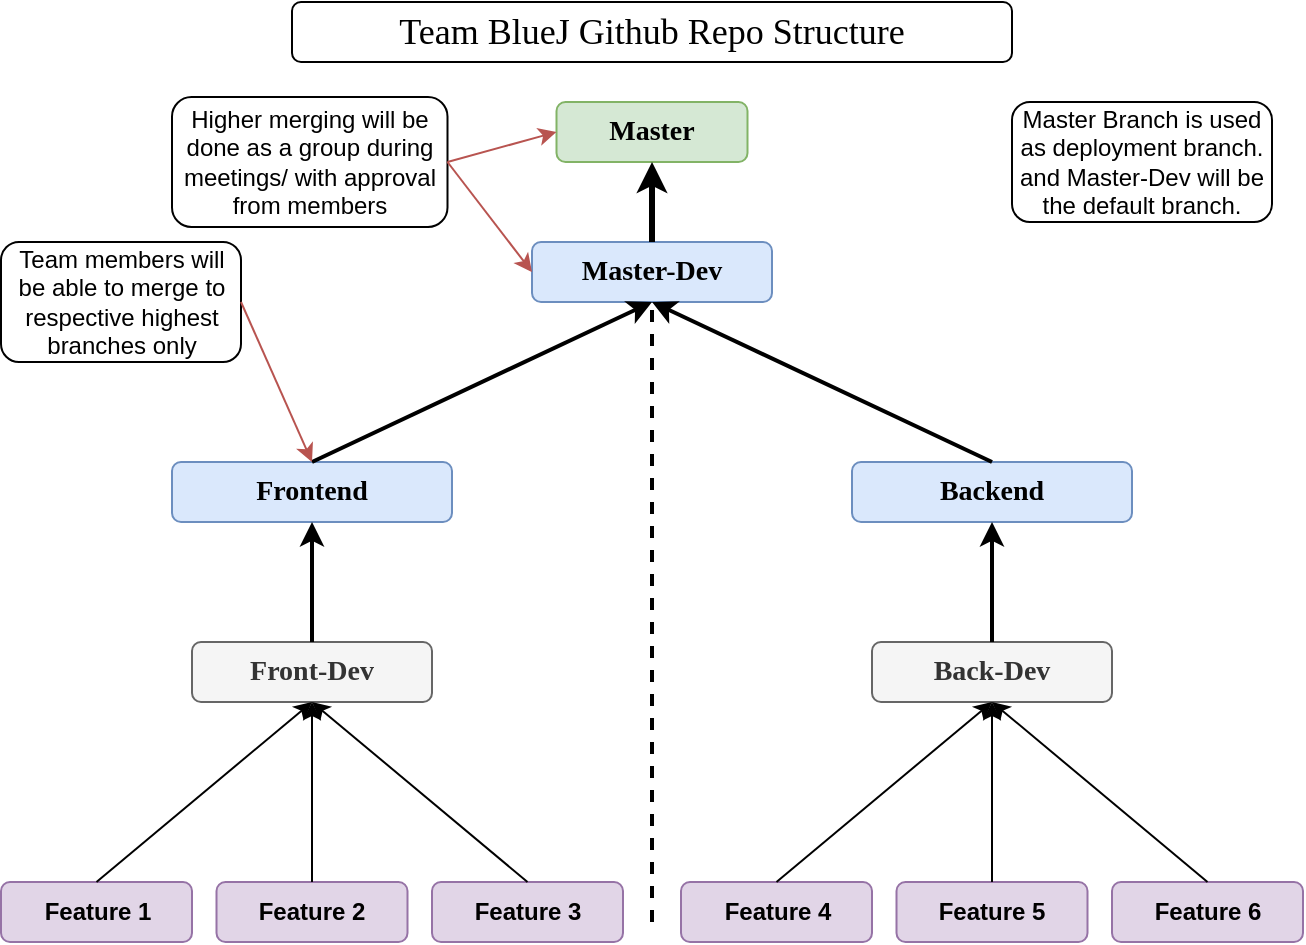 <mxfile version="12.6.2" type="github">
  <diagram id="NmhKhQRA5OXtc5KIfB-L" name="Page-1">
    <mxGraphModel dx="998" dy="548" grid="1" gridSize="10" guides="1" tooltips="1" connect="1" arrows="1" fold="1" page="1" pageScale="1" pageWidth="827" pageHeight="1169" math="0" shadow="0">
      <root>
        <mxCell id="0"/>
        <mxCell id="1" parent="0"/>
        <mxCell id="iLHArTR-ORAOyo2F43qm-1" value="&lt;font style=&quot;font-size: 18px&quot; face=&quot;Verdana&quot;&gt;Team BlueJ Github Repo Structure&lt;/font&gt;" style="rounded=1;whiteSpace=wrap;html=1;" parent="1" vertex="1">
          <mxGeometry x="240" y="40" width="360" height="30" as="geometry"/>
        </mxCell>
        <mxCell id="iLHArTR-ORAOyo2F43qm-2" value="&lt;font style=&quot;font-size: 14px&quot; face=&quot;Verdana&quot;&gt;Master&lt;/font&gt;" style="rounded=1;whiteSpace=wrap;html=1;fillColor=#d5e8d4;strokeColor=#82b366;fontStyle=1" parent="1" vertex="1">
          <mxGeometry x="372.25" y="90" width="95.5" height="30" as="geometry"/>
        </mxCell>
        <mxCell id="iLHArTR-ORAOyo2F43qm-3" value="&lt;font face=&quot;Verdana&quot;&gt;&lt;b&gt;&lt;font style=&quot;font-size: 14px&quot;&gt;Master-Dev&lt;/font&gt;&lt;/b&gt;&lt;/font&gt;" style="rounded=1;whiteSpace=wrap;html=1;fillColor=#dae8fc;strokeColor=#6c8ebf;fontStyle=1" parent="1" vertex="1">
          <mxGeometry x="360" y="160" width="120" height="30" as="geometry"/>
        </mxCell>
        <mxCell id="iLHArTR-ORAOyo2F43qm-4" value="&lt;font face=&quot;Verdana&quot;&gt;&lt;b&gt;&lt;font style=&quot;font-size: 14px&quot;&gt;Frontend&lt;/font&gt;&lt;/b&gt;&lt;/font&gt;" style="rounded=1;whiteSpace=wrap;html=1;fillColor=#dae8fc;strokeColor=#6c8ebf;fontStyle=1" parent="1" vertex="1">
          <mxGeometry x="180" y="270" width="140" height="30" as="geometry"/>
        </mxCell>
        <mxCell id="iLHArTR-ORAOyo2F43qm-5" value="&lt;font face=&quot;Verdana&quot;&gt;&lt;b&gt;&lt;font style=&quot;font-size: 14px&quot;&gt;Backend&lt;/font&gt;&lt;/b&gt;&lt;/font&gt;" style="rounded=1;whiteSpace=wrap;html=1;fillColor=#dae8fc;strokeColor=#6c8ebf;fontStyle=1" parent="1" vertex="1">
          <mxGeometry x="520" y="270" width="140" height="30" as="geometry"/>
        </mxCell>
        <mxCell id="iLHArTR-ORAOyo2F43qm-6" value="&lt;font face=&quot;Verdana&quot;&gt;&lt;span style=&quot;font-size: 14px&quot;&gt;Front-Dev&lt;/span&gt;&lt;/font&gt;" style="rounded=1;whiteSpace=wrap;html=1;fontStyle=1;fillColor=#f5f5f5;strokeColor=#666666;fontColor=#333333;" parent="1" vertex="1">
          <mxGeometry x="190" y="360" width="120" height="30" as="geometry"/>
        </mxCell>
        <mxCell id="iLHArTR-ORAOyo2F43qm-7" value="&lt;font face=&quot;Verdana&quot;&gt;&lt;b&gt;&lt;font style=&quot;font-size: 14px&quot;&gt;Back-Dev&lt;br&gt;&lt;/font&gt;&lt;/b&gt;&lt;/font&gt;" style="rounded=1;whiteSpace=wrap;html=1;fontStyle=1;fillColor=#f5f5f5;strokeColor=#666666;fontColor=#333333;" parent="1" vertex="1">
          <mxGeometry x="530" y="360" width="120" height="30" as="geometry"/>
        </mxCell>
        <mxCell id="iLHArTR-ORAOyo2F43qm-8" value="&lt;div&gt;Feature 2&lt;/div&gt;" style="rounded=1;whiteSpace=wrap;html=1;fillColor=#e1d5e7;strokeColor=#9673a6;fontStyle=1" parent="1" vertex="1">
          <mxGeometry x="202.25" y="480" width="95.5" height="30" as="geometry"/>
        </mxCell>
        <mxCell id="iLHArTR-ORAOyo2F43qm-9" value="&lt;div&gt;Feature 5&lt;/div&gt;" style="rounded=1;whiteSpace=wrap;html=1;fillColor=#e1d5e7;strokeColor=#9673a6;fontStyle=1" parent="1" vertex="1">
          <mxGeometry x="542.25" y="480" width="95.5" height="30" as="geometry"/>
        </mxCell>
        <mxCell id="iLHArTR-ORAOyo2F43qm-10" value="&lt;div&gt;Feature 3&lt;/div&gt;" style="rounded=1;whiteSpace=wrap;html=1;fillColor=#e1d5e7;strokeColor=#9673a6;fontStyle=1" parent="1" vertex="1">
          <mxGeometry x="310" y="480" width="95.5" height="30" as="geometry"/>
        </mxCell>
        <mxCell id="iLHArTR-ORAOyo2F43qm-11" value="&lt;div&gt;Feature 4&lt;/div&gt;" style="rounded=1;whiteSpace=wrap;html=1;fillColor=#e1d5e7;strokeColor=#9673a6;fontStyle=1" parent="1" vertex="1">
          <mxGeometry x="434.5" y="480" width="95.5" height="30" as="geometry"/>
        </mxCell>
        <mxCell id="iLHArTR-ORAOyo2F43qm-12" value="&lt;div&gt;Feature 1&lt;/div&gt;" style="rounded=1;whiteSpace=wrap;html=1;fillColor=#e1d5e7;strokeColor=#9673a6;fontStyle=1" parent="1" vertex="1">
          <mxGeometry x="94.5" y="480" width="95.5" height="30" as="geometry"/>
        </mxCell>
        <mxCell id="iLHArTR-ORAOyo2F43qm-13" value="&lt;div&gt;Feature 6&lt;/div&gt;" style="rounded=1;whiteSpace=wrap;html=1;fillColor=#e1d5e7;strokeColor=#9673a6;fontStyle=1" parent="1" vertex="1">
          <mxGeometry x="650" y="480" width="95.5" height="30" as="geometry"/>
        </mxCell>
        <mxCell id="iLHArTR-ORAOyo2F43qm-14" value="" style="endArrow=classic;html=1;exitX=0.5;exitY=0;exitDx=0;exitDy=0;strokeWidth=1;entryX=0.5;entryY=1;entryDx=0;entryDy=0;" parent="1" source="iLHArTR-ORAOyo2F43qm-8" target="iLHArTR-ORAOyo2F43qm-6" edge="1">
          <mxGeometry width="50" height="50" relative="1" as="geometry">
            <mxPoint x="240" y="502" as="sourcePoint"/>
            <mxPoint x="240" y="410" as="targetPoint"/>
          </mxGeometry>
        </mxCell>
        <mxCell id="iLHArTR-ORAOyo2F43qm-15" value="" style="endArrow=classic;html=1;exitX=0.5;exitY=0;exitDx=0;exitDy=0;strokeWidth=1;entryX=0.5;entryY=1;entryDx=0;entryDy=0;" parent="1" source="iLHArTR-ORAOyo2F43qm-9" target="iLHArTR-ORAOyo2F43qm-7" edge="1">
          <mxGeometry width="50" height="50" relative="1" as="geometry">
            <mxPoint x="580" y="502" as="sourcePoint"/>
            <mxPoint x="580" y="410" as="targetPoint"/>
          </mxGeometry>
        </mxCell>
        <mxCell id="iLHArTR-ORAOyo2F43qm-16" value="" style="endArrow=classic;html=1;exitX=0.5;exitY=0;exitDx=0;exitDy=0;strokeWidth=2;entryX=0.5;entryY=1;entryDx=0;entryDy=0;" parent="1" source="iLHArTR-ORAOyo2F43qm-6" target="iLHArTR-ORAOyo2F43qm-4" edge="1">
          <mxGeometry width="50" height="50" relative="1" as="geometry">
            <mxPoint x="392.25" y="540" as="sourcePoint"/>
            <mxPoint x="392.25" y="448" as="targetPoint"/>
          </mxGeometry>
        </mxCell>
        <mxCell id="iLHArTR-ORAOyo2F43qm-17" value="" style="endArrow=classic;html=1;exitX=0.5;exitY=0;exitDx=0;exitDy=0;strokeWidth=2;entryX=0.5;entryY=1;entryDx=0;entryDy=0;" parent="1" source="iLHArTR-ORAOyo2F43qm-7" target="iLHArTR-ORAOyo2F43qm-5" edge="1">
          <mxGeometry width="50" height="50" relative="1" as="geometry">
            <mxPoint x="402.25" y="550" as="sourcePoint"/>
            <mxPoint x="402.25" y="458" as="targetPoint"/>
          </mxGeometry>
        </mxCell>
        <mxCell id="iLHArTR-ORAOyo2F43qm-18" value="" style="endArrow=classic;html=1;exitX=0.5;exitY=0;exitDx=0;exitDy=0;strokeWidth=2;entryX=0.5;entryY=1;entryDx=0;entryDy=0;" parent="1" source="iLHArTR-ORAOyo2F43qm-4" target="iLHArTR-ORAOyo2F43qm-3" edge="1">
          <mxGeometry width="50" height="50" relative="1" as="geometry">
            <mxPoint x="412.25" y="560" as="sourcePoint"/>
            <mxPoint x="412.25" y="468" as="targetPoint"/>
          </mxGeometry>
        </mxCell>
        <mxCell id="iLHArTR-ORAOyo2F43qm-19" value="" style="endArrow=classic;html=1;exitX=0.5;exitY=0;exitDx=0;exitDy=0;strokeWidth=2;entryX=0.5;entryY=1;entryDx=0;entryDy=0;" parent="1" source="iLHArTR-ORAOyo2F43qm-5" target="iLHArTR-ORAOyo2F43qm-3" edge="1">
          <mxGeometry width="50" height="50" relative="1" as="geometry">
            <mxPoint x="422.25" y="570" as="sourcePoint"/>
            <mxPoint x="422.25" y="478" as="targetPoint"/>
          </mxGeometry>
        </mxCell>
        <mxCell id="iLHArTR-ORAOyo2F43qm-20" value="" style="endArrow=classic;html=1;exitX=0.5;exitY=0;exitDx=0;exitDy=0;strokeWidth=3;entryX=0.5;entryY=1;entryDx=0;entryDy=0;" parent="1" source="iLHArTR-ORAOyo2F43qm-3" target="iLHArTR-ORAOyo2F43qm-2" edge="1">
          <mxGeometry width="50" height="50" relative="1" as="geometry">
            <mxPoint x="405.5" y="352" as="sourcePoint"/>
            <mxPoint x="405.5" y="260" as="targetPoint"/>
          </mxGeometry>
        </mxCell>
        <mxCell id="iLHArTR-ORAOyo2F43qm-21" value="" style="endArrow=classic;html=1;exitX=0.5;exitY=0;exitDx=0;exitDy=0;strokeWidth=1;entryX=0.5;entryY=1;entryDx=0;entryDy=0;" parent="1" source="iLHArTR-ORAOyo2F43qm-10" target="iLHArTR-ORAOyo2F43qm-6" edge="1">
          <mxGeometry width="50" height="50" relative="1" as="geometry">
            <mxPoint x="442.25" y="590" as="sourcePoint"/>
            <mxPoint x="442.25" y="498" as="targetPoint"/>
          </mxGeometry>
        </mxCell>
        <mxCell id="iLHArTR-ORAOyo2F43qm-22" value="" style="endArrow=classic;html=1;exitX=0.5;exitY=0;exitDx=0;exitDy=0;strokeWidth=1;entryX=0.5;entryY=1;entryDx=0;entryDy=0;" parent="1" source="iLHArTR-ORAOyo2F43qm-11" target="iLHArTR-ORAOyo2F43qm-7" edge="1">
          <mxGeometry width="50" height="50" relative="1" as="geometry">
            <mxPoint x="452.25" y="600" as="sourcePoint"/>
            <mxPoint x="452.25" y="508" as="targetPoint"/>
          </mxGeometry>
        </mxCell>
        <mxCell id="iLHArTR-ORAOyo2F43qm-23" value="" style="endArrow=classic;html=1;exitX=0.5;exitY=0;exitDx=0;exitDy=0;strokeWidth=1;entryX=0.5;entryY=1;entryDx=0;entryDy=0;" parent="1" source="iLHArTR-ORAOyo2F43qm-13" target="iLHArTR-ORAOyo2F43qm-7" edge="1">
          <mxGeometry width="50" height="50" relative="1" as="geometry">
            <mxPoint x="462.25" y="610" as="sourcePoint"/>
            <mxPoint x="462.25" y="518" as="targetPoint"/>
          </mxGeometry>
        </mxCell>
        <mxCell id="iLHArTR-ORAOyo2F43qm-24" value="" style="endArrow=classic;html=1;exitX=0.5;exitY=0;exitDx=0;exitDy=0;strokeWidth=1;entryX=0.5;entryY=1;entryDx=0;entryDy=0;" parent="1" source="iLHArTR-ORAOyo2F43qm-12" target="iLHArTR-ORAOyo2F43qm-6" edge="1">
          <mxGeometry width="50" height="50" relative="1" as="geometry">
            <mxPoint x="472.25" y="620" as="sourcePoint"/>
            <mxPoint x="472.25" y="528" as="targetPoint"/>
          </mxGeometry>
        </mxCell>
        <mxCell id="iLHArTR-ORAOyo2F43qm-25" value="" style="endArrow=none;dashed=1;html=1;strokeWidth=2;entryX=0.5;entryY=1;entryDx=0;entryDy=0;" parent="1" target="iLHArTR-ORAOyo2F43qm-3" edge="1">
          <mxGeometry width="50" height="50" relative="1" as="geometry">
            <mxPoint x="420" y="500" as="sourcePoint"/>
            <mxPoint x="419.5" y="190" as="targetPoint"/>
            <Array as="points"/>
          </mxGeometry>
        </mxCell>
        <mxCell id="iLHArTR-ORAOyo2F43qm-27" value="Team members will be able to merge to respective highest branches only" style="rounded=1;whiteSpace=wrap;html=1;" parent="1" vertex="1">
          <mxGeometry x="94.5" y="160" width="120" height="60" as="geometry"/>
        </mxCell>
        <mxCell id="iLHArTR-ORAOyo2F43qm-28" value="Higher merging will be done as a group during meetings/ with approval from members" style="rounded=1;whiteSpace=wrap;html=1;" parent="1" vertex="1">
          <mxGeometry x="180" y="87.5" width="137.75" height="65" as="geometry"/>
        </mxCell>
        <mxCell id="iLHArTR-ORAOyo2F43qm-29" value="Master Branch is used as deployment branch. and Master-Dev will be the default branch." style="rounded=1;whiteSpace=wrap;html=1;" parent="1" vertex="1">
          <mxGeometry x="600" y="90" width="130" height="60" as="geometry"/>
        </mxCell>
        <mxCell id="iLHArTR-ORAOyo2F43qm-30" value="" style="endArrow=classic;html=1;entryX=0;entryY=0.5;entryDx=0;entryDy=0;exitX=1;exitY=0.5;exitDx=0;exitDy=0;fillColor=#f8cecc;strokeColor=#b85450;" parent="1" source="iLHArTR-ORAOyo2F43qm-28" target="iLHArTR-ORAOyo2F43qm-2" edge="1">
          <mxGeometry width="50" height="50" relative="1" as="geometry">
            <mxPoint x="450" y="215" as="sourcePoint"/>
            <mxPoint x="532.25" y="115" as="targetPoint"/>
          </mxGeometry>
        </mxCell>
        <mxCell id="iLHArTR-ORAOyo2F43qm-31" value="" style="endArrow=classic;html=1;entryX=0;entryY=0.5;entryDx=0;entryDy=0;exitX=1;exitY=0.5;exitDx=0;exitDy=0;fillColor=#f8cecc;strokeColor=#b85450;" parent="1" source="iLHArTR-ORAOyo2F43qm-28" target="iLHArTR-ORAOyo2F43qm-3" edge="1">
          <mxGeometry width="50" height="50" relative="1" as="geometry">
            <mxPoint x="460" y="225" as="sourcePoint"/>
            <mxPoint x="542.25" y="125" as="targetPoint"/>
          </mxGeometry>
        </mxCell>
        <mxCell id="iLHArTR-ORAOyo2F43qm-32" value="" style="endArrow=classic;html=1;entryX=0.5;entryY=0;entryDx=0;entryDy=0;exitX=1;exitY=0.5;exitDx=0;exitDy=0;fillColor=#f8cecc;strokeColor=#b85450;" parent="1" source="iLHArTR-ORAOyo2F43qm-27" target="iLHArTR-ORAOyo2F43qm-4" edge="1">
          <mxGeometry width="50" height="50" relative="1" as="geometry">
            <mxPoint x="470" y="235" as="sourcePoint"/>
            <mxPoint x="552.25" y="135" as="targetPoint"/>
          </mxGeometry>
        </mxCell>
      </root>
    </mxGraphModel>
  </diagram>
</mxfile>
